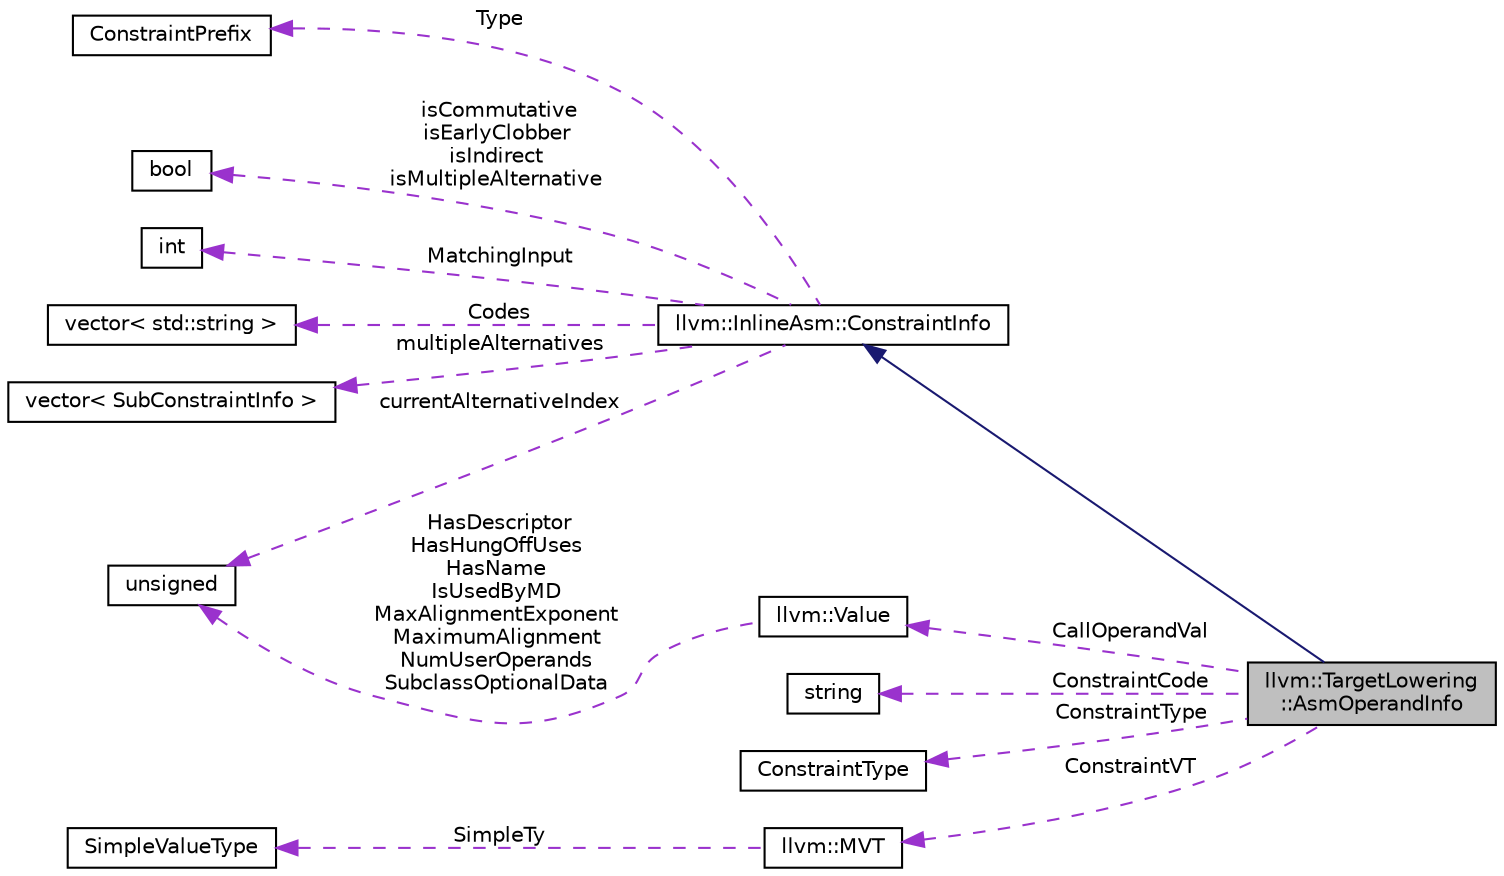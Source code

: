 digraph "llvm::TargetLowering::AsmOperandInfo"
{
 // LATEX_PDF_SIZE
  bgcolor="transparent";
  edge [fontname="Helvetica",fontsize="10",labelfontname="Helvetica",labelfontsize="10"];
  node [fontname="Helvetica",fontsize="10",shape="box"];
  rankdir="LR";
  Node1 [label="llvm::TargetLowering\l::AsmOperandInfo",height=0.2,width=0.4,color="black", fillcolor="grey75", style="filled", fontcolor="black",tooltip="This contains information for each constraint that we are lowering."];
  Node2 -> Node1 [dir="back",color="midnightblue",fontsize="10",style="solid",fontname="Helvetica"];
  Node2 [label="llvm::InlineAsm::ConstraintInfo",height=0.2,width=0.4,color="black",URL="$structllvm_1_1InlineAsm_1_1ConstraintInfo.html",tooltip=" "];
  Node3 -> Node2 [dir="back",color="darkorchid3",fontsize="10",style="dashed",label=" Type" ,fontname="Helvetica"];
  Node3 [label="ConstraintPrefix",height=0.2,width=0.4,color="black",tooltip=" "];
  Node4 -> Node2 [dir="back",color="darkorchid3",fontsize="10",style="dashed",label=" isCommutative\nisEarlyClobber\nisIndirect\nisMultipleAlternative" ,fontname="Helvetica"];
  Node4 [label="bool",height=0.2,width=0.4,color="black",URL="$classbool.html",tooltip=" "];
  Node5 -> Node2 [dir="back",color="darkorchid3",fontsize="10",style="dashed",label=" MatchingInput" ,fontname="Helvetica"];
  Node5 [label="int",height=0.2,width=0.4,color="black",tooltip=" "];
  Node6 -> Node2 [dir="back",color="darkorchid3",fontsize="10",style="dashed",label=" Codes" ,fontname="Helvetica"];
  Node6 [label="vector\< std::string \>",height=0.2,width=0.4,color="black",tooltip=" "];
  Node7 -> Node2 [dir="back",color="darkorchid3",fontsize="10",style="dashed",label=" multipleAlternatives" ,fontname="Helvetica"];
  Node7 [label="vector\< SubConstraintInfo \>",height=0.2,width=0.4,color="black",tooltip=" "];
  Node8 -> Node2 [dir="back",color="darkorchid3",fontsize="10",style="dashed",label=" currentAlternativeIndex" ,fontname="Helvetica"];
  Node8 [label="unsigned",height=0.2,width=0.4,color="black",URL="$classunsigned.html",tooltip=" "];
  Node9 -> Node1 [dir="back",color="darkorchid3",fontsize="10",style="dashed",label=" ConstraintCode" ,fontname="Helvetica"];
  Node9 [label="string",height=0.2,width=0.4,color="black",tooltip=" "];
  Node10 -> Node1 [dir="back",color="darkorchid3",fontsize="10",style="dashed",label=" ConstraintType" ,fontname="Helvetica"];
  Node10 [label="ConstraintType",height=0.2,width=0.4,color="black",tooltip=" "];
  Node11 -> Node1 [dir="back",color="darkorchid3",fontsize="10",style="dashed",label=" CallOperandVal" ,fontname="Helvetica"];
  Node11 [label="llvm::Value",height=0.2,width=0.4,color="black",URL="$classllvm_1_1Value.html",tooltip="LLVM Value Representation."];
  Node8 -> Node11 [dir="back",color="darkorchid3",fontsize="10",style="dashed",label=" HasDescriptor\nHasHungOffUses\nHasName\nIsUsedByMD\nMaxAlignmentExponent\nMaximumAlignment\nNumUserOperands\nSubclassOptionalData" ,fontname="Helvetica"];
  Node12 -> Node1 [dir="back",color="darkorchid3",fontsize="10",style="dashed",label=" ConstraintVT" ,fontname="Helvetica"];
  Node12 [label="llvm::MVT",height=0.2,width=0.4,color="black",URL="$classllvm_1_1MVT.html",tooltip="Machine Value Type."];
  Node13 -> Node12 [dir="back",color="darkorchid3",fontsize="10",style="dashed",label=" SimpleTy" ,fontname="Helvetica"];
  Node13 [label="SimpleValueType",height=0.2,width=0.4,color="black",tooltip=" "];
}
